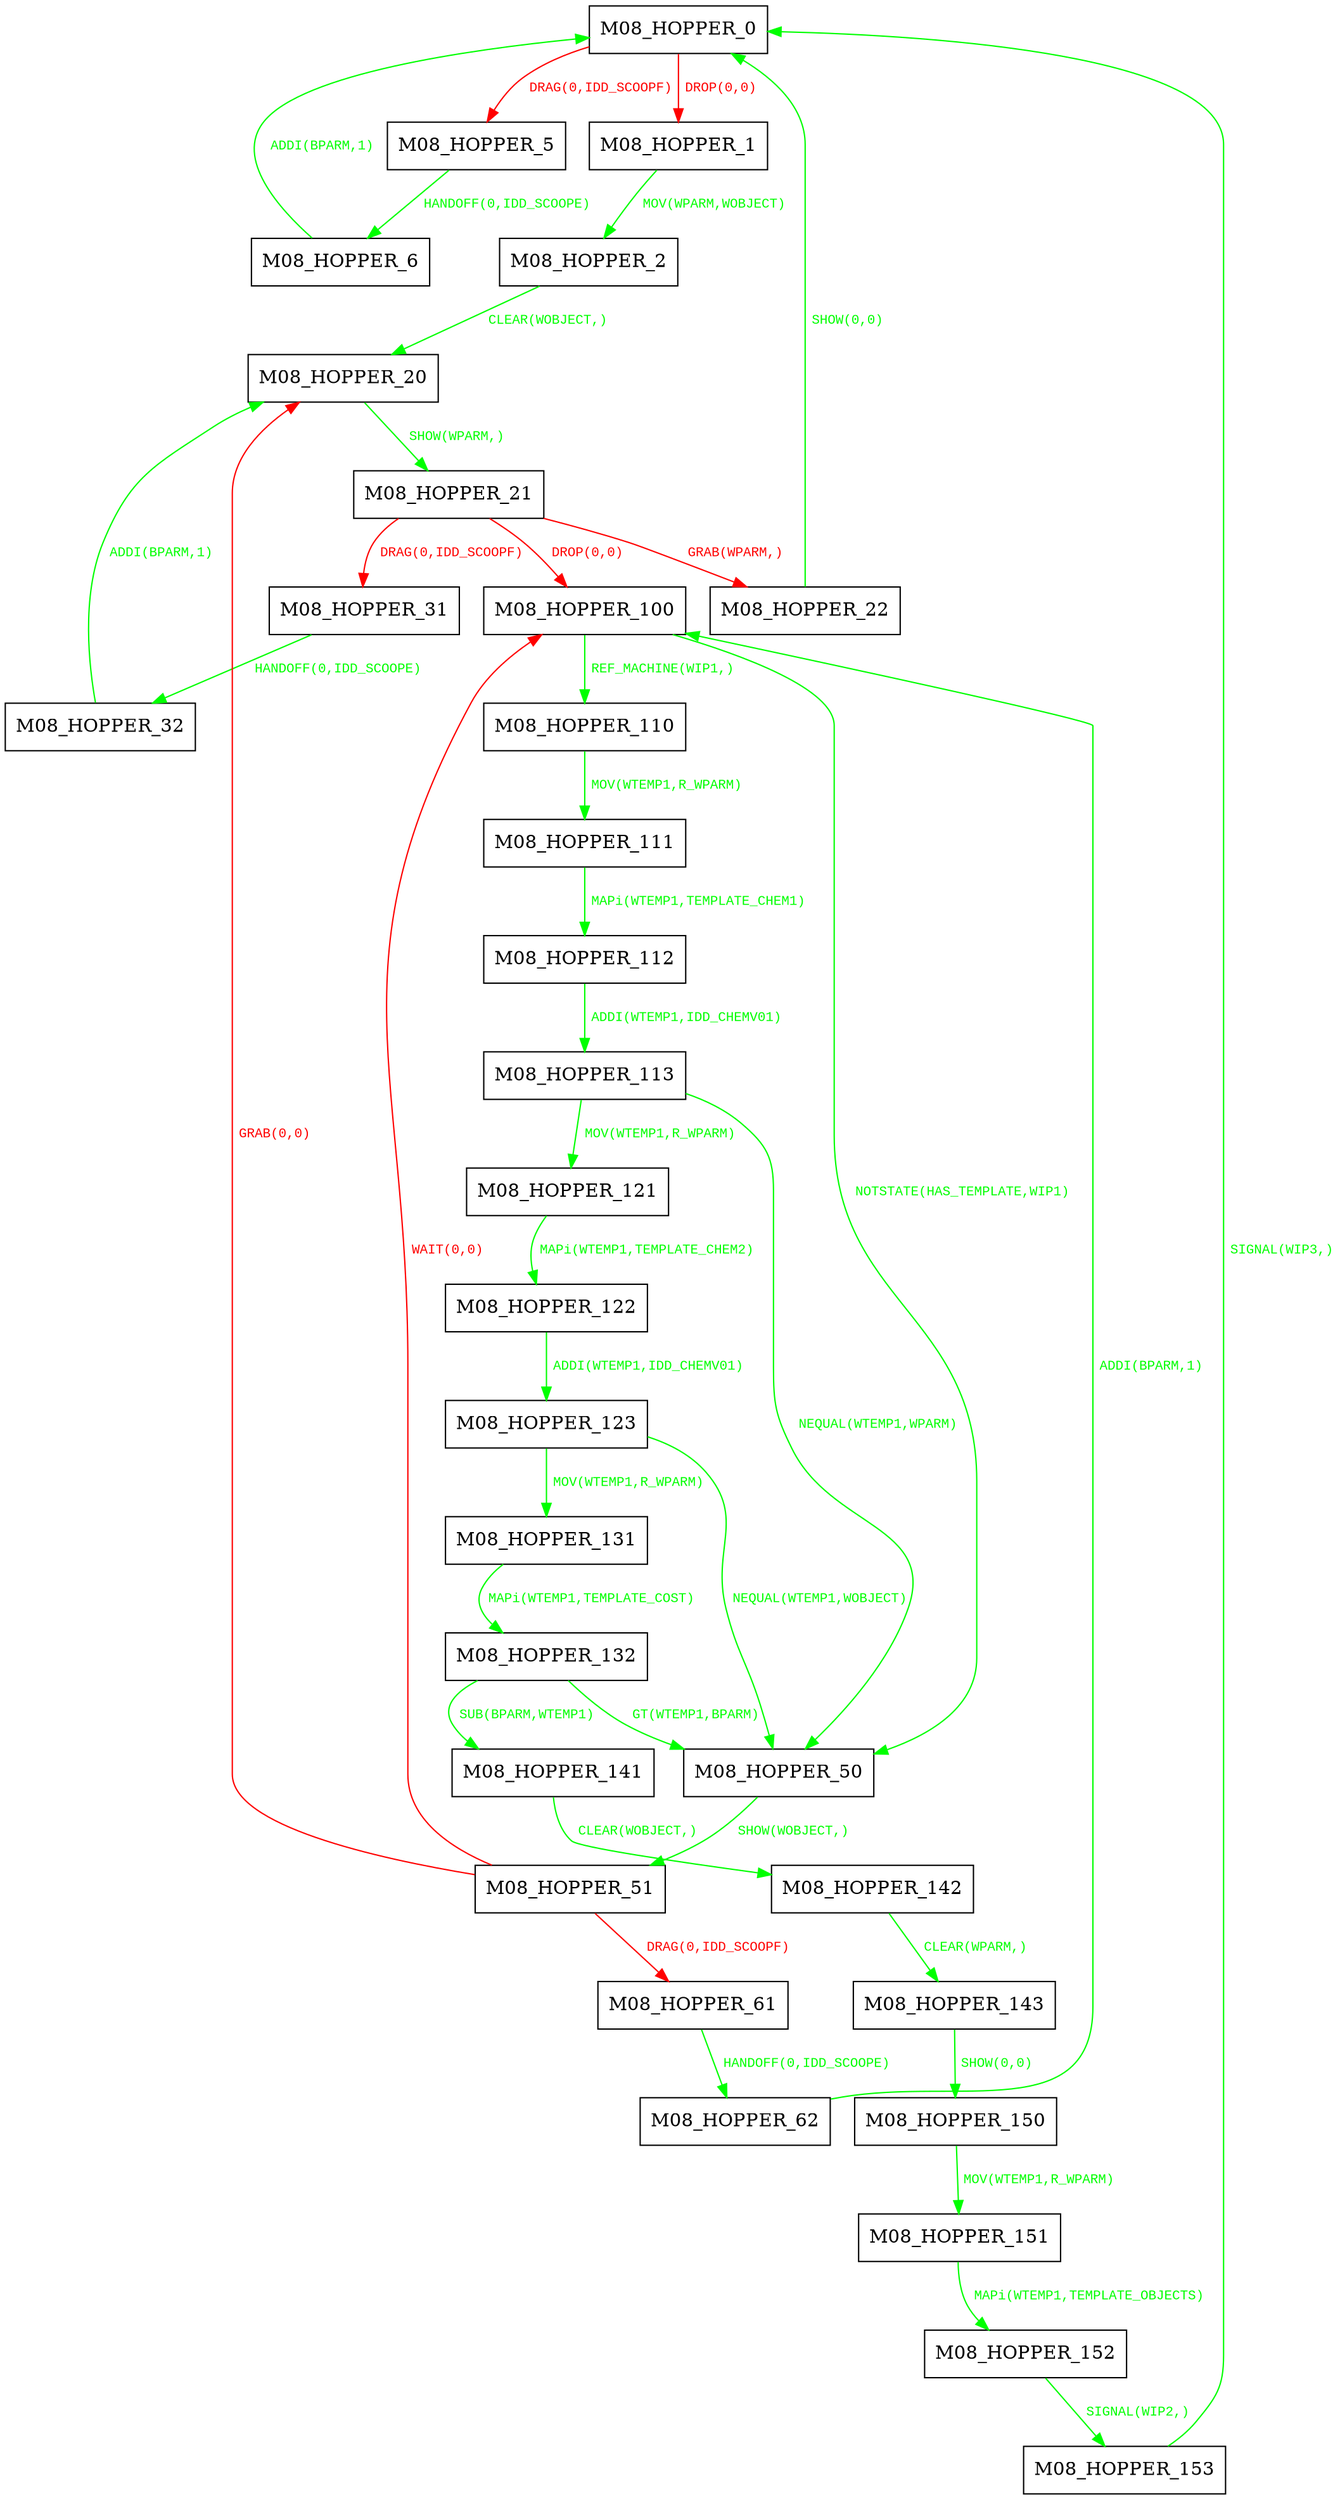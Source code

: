 digraph {
 node [shape=record];
"M08_HOPPER_0" -> "M08_HOPPER_5"[color=red, fontcolor=red, label=< <font face="Courier New" point-size="10">
DRAG(0,IDD_SCOOPF)<br/>
</font>>];
"M08_HOPPER_0" -> "M08_HOPPER_1"[color=red, fontcolor=red, label=< <font face="Courier New" point-size="10">
DROP(0,0)<br/>
</font>>];
"M08_HOPPER_1" -> "M08_HOPPER_2"[color=green, fontcolor=green, label=< <font face="Courier New" point-size="10">
MOV(WPARM,WOBJECT)<br/>
</font>>];
"M08_HOPPER_2" -> "M08_HOPPER_20"[color=green, fontcolor=green, label=< <font face="Courier New" point-size="10">
CLEAR(WOBJECT,)<br/>
</font>>];
"M08_HOPPER_5" -> "M08_HOPPER_6"[color=green, fontcolor=green, label=< <font face="Courier New" point-size="10">
HANDOFF(0,IDD_SCOOPE)<br/>
</font>>];
"M08_HOPPER_6" -> "M08_HOPPER_0"[color=green, fontcolor=green, label=< <font face="Courier New" point-size="10">
ADDI(BPARM,1)<br/>
</font>>];
"M08_HOPPER_20" -> "M08_HOPPER_21"[color=green, fontcolor=green, label=< <font face="Courier New" point-size="10">
SHOW(WPARM,)<br/>
</font>>];
"M08_HOPPER_21" -> "M08_HOPPER_31"[color=red, fontcolor=red, label=< <font face="Courier New" point-size="10">
DRAG(0,IDD_SCOOPF)<br/>
</font>>];
"M08_HOPPER_21" -> "M08_HOPPER_100"[color=red, fontcolor=red, label=< <font face="Courier New" point-size="10">
DROP(0,0)<br/>
</font>>];
"M08_HOPPER_21" -> "M08_HOPPER_22"[color=red, fontcolor=red, label=< <font face="Courier New" point-size="10">
GRAB(WPARM,)<br/>
</font>>];
"M08_HOPPER_22" -> "M08_HOPPER_0"[color=green, fontcolor=green, label=< <font face="Courier New" point-size="10">
SHOW(0,0)<br/>
</font>>];
"M08_HOPPER_31" -> "M08_HOPPER_32"[color=green, fontcolor=green, label=< <font face="Courier New" point-size="10">
HANDOFF(0,IDD_SCOOPE)<br/>
</font>>];
"M08_HOPPER_32" -> "M08_HOPPER_20"[color=green, fontcolor=green, label=< <font face="Courier New" point-size="10">
ADDI(BPARM,1)<br/>
</font>>];
"M08_HOPPER_50" -> "M08_HOPPER_51"[color=green, fontcolor=green, label=< <font face="Courier New" point-size="10">
SHOW(WOBJECT,)<br/>
</font>>];
"M08_HOPPER_51" -> "M08_HOPPER_61"[color=red, fontcolor=red, label=< <font face="Courier New" point-size="10">
DRAG(0,IDD_SCOOPF)<br/>
</font>>];
"M08_HOPPER_51" -> "M08_HOPPER_20"[color=red, fontcolor=red, label=< <font face="Courier New" point-size="10">
GRAB(0,0)<br/>
</font>>];
"M08_HOPPER_51" -> "M08_HOPPER_100"[color=red, fontcolor=red, label=< <font face="Courier New" point-size="10">
WAIT(0,0)<br/>
</font>>];
"M08_HOPPER_61" -> "M08_HOPPER_62"[color=green, fontcolor=green, label=< <font face="Courier New" point-size="10">
HANDOFF(0,IDD_SCOOPE)<br/>
</font>>];
"M08_HOPPER_62" -> "M08_HOPPER_100"[color=green, fontcolor=green, label=< <font face="Courier New" point-size="10">
ADDI(BPARM,1)<br/>
</font>>];
"M08_HOPPER_100" -> "M08_HOPPER_50"[color=green, fontcolor=green, label=< <font face="Courier New" point-size="10">
NOTSTATE(HAS_TEMPLATE,WIP1)<br/>
</font>>];
"M08_HOPPER_100" -> "M08_HOPPER_110"[color=green, fontcolor=green, label=< <font face="Courier New" point-size="10">
REF_MACHINE(WIP1,)<br/>
</font>>];
"M08_HOPPER_110" -> "M08_HOPPER_111"[color=green, fontcolor=green, label=< <font face="Courier New" point-size="10">
MOV(WTEMP1,R_WPARM)<br/>
</font>>];
"M08_HOPPER_111" -> "M08_HOPPER_112"[color=green, fontcolor=green, label=< <font face="Courier New" point-size="10">
MAPi(WTEMP1,TEMPLATE_CHEM1)<br/>
</font>>];
"M08_HOPPER_112" -> "M08_HOPPER_113"[color=green, fontcolor=green, label=< <font face="Courier New" point-size="10">
ADDI(WTEMP1,IDD_CHEMV01)<br/>
</font>>];
"M08_HOPPER_113" -> "M08_HOPPER_121"[color=green, fontcolor=green, label=< <font face="Courier New" point-size="10">
MOV(WTEMP1,R_WPARM)<br/>
</font>>];
"M08_HOPPER_113" -> "M08_HOPPER_50"[color=green, fontcolor=green, label=< <font face="Courier New" point-size="10">
NEQUAL(WTEMP1,WPARM)<br/>
</font>>];
"M08_HOPPER_121" -> "M08_HOPPER_122"[color=green, fontcolor=green, label=< <font face="Courier New" point-size="10">
MAPi(WTEMP1,TEMPLATE_CHEM2)<br/>
</font>>];
"M08_HOPPER_122" -> "M08_HOPPER_123"[color=green, fontcolor=green, label=< <font face="Courier New" point-size="10">
ADDI(WTEMP1,IDD_CHEMV01)<br/>
</font>>];
"M08_HOPPER_123" -> "M08_HOPPER_131"[color=green, fontcolor=green, label=< <font face="Courier New" point-size="10">
MOV(WTEMP1,R_WPARM)<br/>
</font>>];
"M08_HOPPER_123" -> "M08_HOPPER_50"[color=green, fontcolor=green, label=< <font face="Courier New" point-size="10">
NEQUAL(WTEMP1,WOBJECT)<br/>
</font>>];
"M08_HOPPER_131" -> "M08_HOPPER_132"[color=green, fontcolor=green, label=< <font face="Courier New" point-size="10">
MAPi(WTEMP1,TEMPLATE_COST)<br/>
</font>>];
"M08_HOPPER_132" -> "M08_HOPPER_50"[color=green, fontcolor=green, label=< <font face="Courier New" point-size="10">
GT(WTEMP1,BPARM)<br/>
</font>>];
"M08_HOPPER_132" -> "M08_HOPPER_141"[color=green, fontcolor=green, label=< <font face="Courier New" point-size="10">
SUB(BPARM,WTEMP1)<br/>
</font>>];
"M08_HOPPER_141" -> "M08_HOPPER_142"[color=green, fontcolor=green, label=< <font face="Courier New" point-size="10">
CLEAR(WOBJECT,)<br/>
</font>>];
"M08_HOPPER_142" -> "M08_HOPPER_143"[color=green, fontcolor=green, label=< <font face="Courier New" point-size="10">
CLEAR(WPARM,)<br/>
</font>>];
"M08_HOPPER_143" -> "M08_HOPPER_150"[color=green, fontcolor=green, label=< <font face="Courier New" point-size="10">
SHOW(0,0)<br/>
</font>>];
"M08_HOPPER_150" -> "M08_HOPPER_151"[color=green, fontcolor=green, label=< <font face="Courier New" point-size="10">
MOV(WTEMP1,R_WPARM)<br/>
</font>>];
"M08_HOPPER_151" -> "M08_HOPPER_152"[color=green, fontcolor=green, label=< <font face="Courier New" point-size="10">
MAPi(WTEMP1,TEMPLATE_OBJECTS)<br/>
</font>>];
"M08_HOPPER_152" -> "M08_HOPPER_153"[color=green, fontcolor=green, label=< <font face="Courier New" point-size="10">
SIGNAL(WIP2,)<br/>
</font>>];
"M08_HOPPER_153" -> "M08_HOPPER_0"[color=green, fontcolor=green, label=< <font face="Courier New" point-size="10">
SIGNAL(WIP3,)<br/>
</font>>];
}
